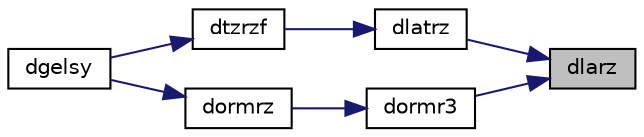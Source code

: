 digraph "dlarz"
{
 // LATEX_PDF_SIZE
  edge [fontname="Helvetica",fontsize="10",labelfontname="Helvetica",labelfontsize="10"];
  node [fontname="Helvetica",fontsize="10",shape=record];
  rankdir="RL";
  Node1 [label="dlarz",height=0.2,width=0.4,color="black", fillcolor="grey75", style="filled", fontcolor="black",tooltip="DLARZ applies an elementary reflector (as returned by stzrzf) to a general matrix."];
  Node1 -> Node2 [dir="back",color="midnightblue",fontsize="10",style="solid",fontname="Helvetica"];
  Node2 [label="dlatrz",height=0.2,width=0.4,color="black", fillcolor="white", style="filled",URL="$dlatrz_8f.html#aeea103fd0f4f4c3592bc26ca8044ee1f",tooltip="DLATRZ factors an upper trapezoidal matrix by means of orthogonal transformations."];
  Node2 -> Node3 [dir="back",color="midnightblue",fontsize="10",style="solid",fontname="Helvetica"];
  Node3 [label="dtzrzf",height=0.2,width=0.4,color="black", fillcolor="white", style="filled",URL="$dtzrzf_8f.html#a8b47b32f1fa36d90d17a58ffa94169f9",tooltip="DTZRZF"];
  Node3 -> Node4 [dir="back",color="midnightblue",fontsize="10",style="solid",fontname="Helvetica"];
  Node4 [label="dgelsy",height=0.2,width=0.4,color="black", fillcolor="white", style="filled",URL="$dgelsy_8f.html#a385713b8bcdf85663ff9a45926fac423",tooltip="DGELSY solves overdetermined or underdetermined systems for GE matrices"];
  Node1 -> Node5 [dir="back",color="midnightblue",fontsize="10",style="solid",fontname="Helvetica"];
  Node5 [label="dormr3",height=0.2,width=0.4,color="black", fillcolor="white", style="filled",URL="$dormr3_8f.html#acf1ca39ddb8548e42ef75de97a5e0778",tooltip="DORMR3 multiplies a general matrix by the orthogonal matrix from a RZ factorization determined by stz..."];
  Node5 -> Node6 [dir="back",color="midnightblue",fontsize="10",style="solid",fontname="Helvetica"];
  Node6 [label="dormrz",height=0.2,width=0.4,color="black", fillcolor="white", style="filled",URL="$dormrz_8f.html#ac2c48bc5f403cf18ff8c6aab5dff7635",tooltip="DORMRZ"];
  Node6 -> Node4 [dir="back",color="midnightblue",fontsize="10",style="solid",fontname="Helvetica"];
}

